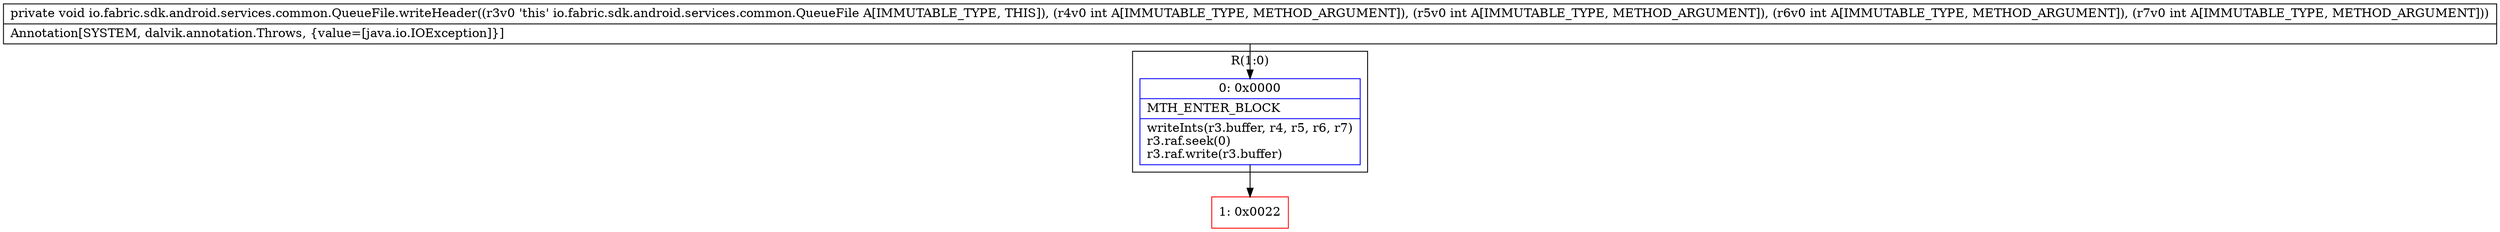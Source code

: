 digraph "CFG forio.fabric.sdk.android.services.common.QueueFile.writeHeader(IIII)V" {
subgraph cluster_Region_1367576278 {
label = "R(1:0)";
node [shape=record,color=blue];
Node_0 [shape=record,label="{0\:\ 0x0000|MTH_ENTER_BLOCK\l|writeInts(r3.buffer, r4, r5, r6, r7)\lr3.raf.seek(0)\lr3.raf.write(r3.buffer)\l}"];
}
Node_1 [shape=record,color=red,label="{1\:\ 0x0022}"];
MethodNode[shape=record,label="{private void io.fabric.sdk.android.services.common.QueueFile.writeHeader((r3v0 'this' io.fabric.sdk.android.services.common.QueueFile A[IMMUTABLE_TYPE, THIS]), (r4v0 int A[IMMUTABLE_TYPE, METHOD_ARGUMENT]), (r5v0 int A[IMMUTABLE_TYPE, METHOD_ARGUMENT]), (r6v0 int A[IMMUTABLE_TYPE, METHOD_ARGUMENT]), (r7v0 int A[IMMUTABLE_TYPE, METHOD_ARGUMENT]))  | Annotation[SYSTEM, dalvik.annotation.Throws, \{value=[java.io.IOException]\}]\l}"];
MethodNode -> Node_0;
Node_0 -> Node_1;
}

